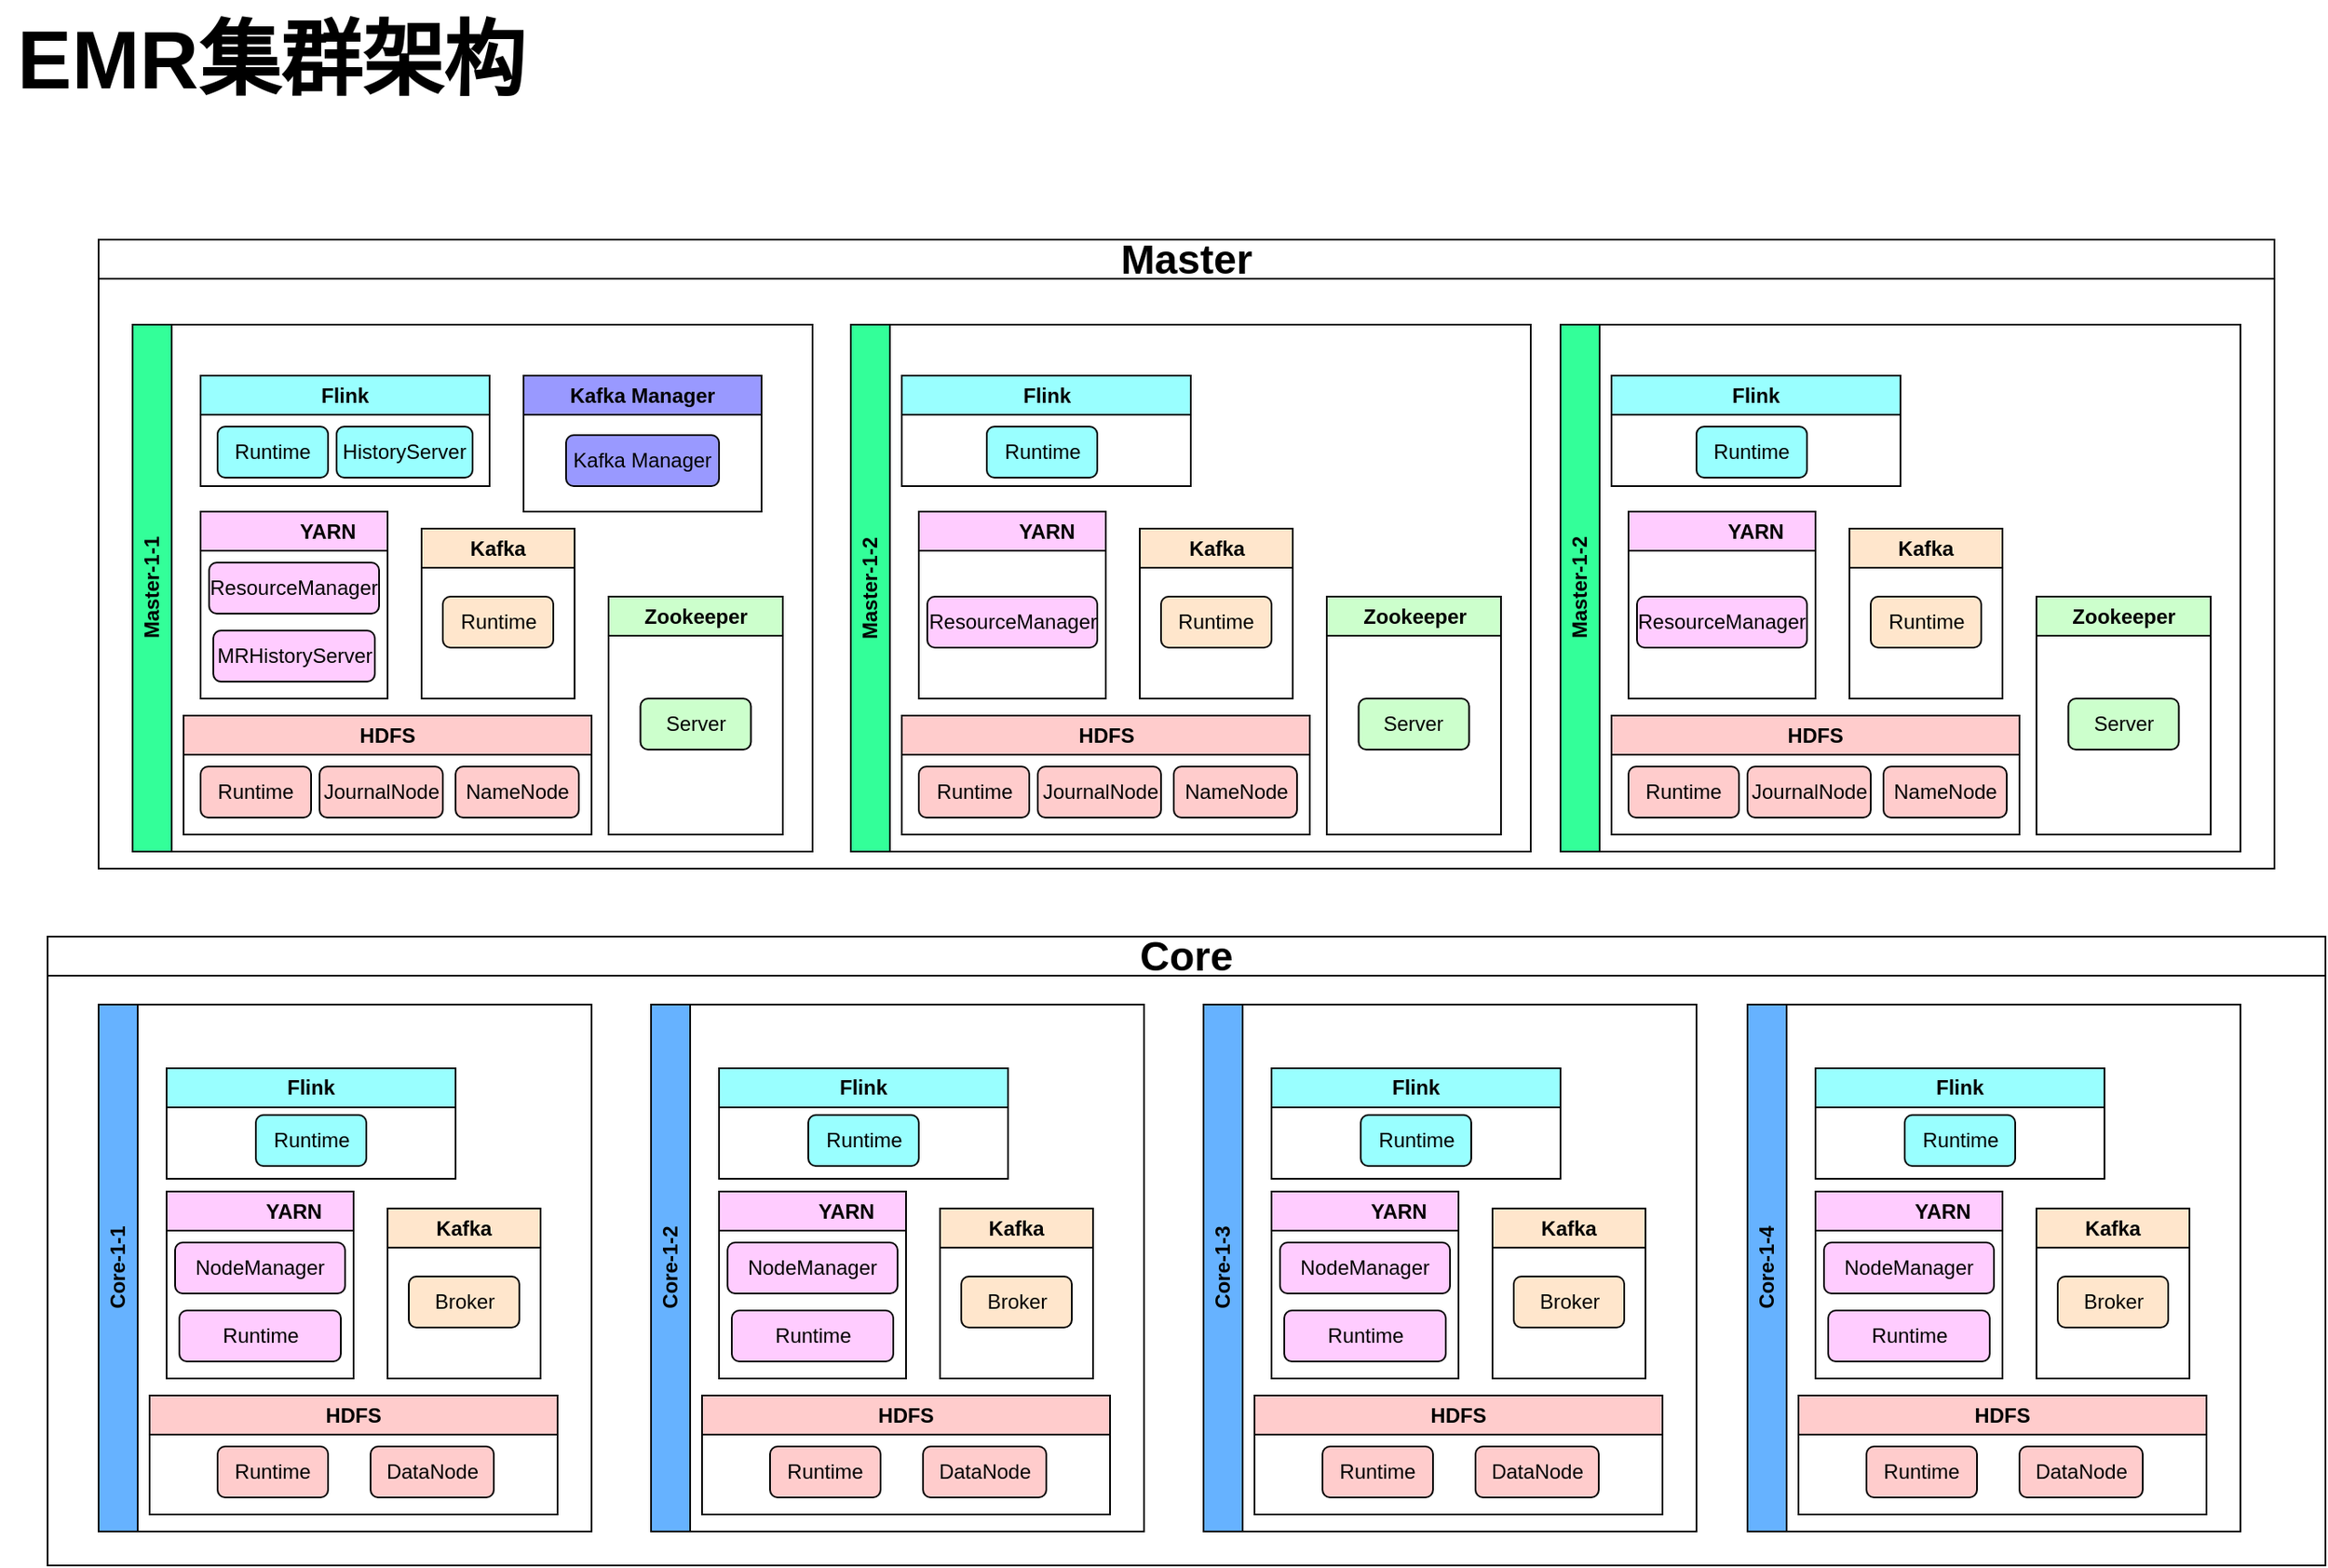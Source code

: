 <mxfile version="22.1.4" type="github">
  <diagram name="第 1 页" id="smU-jeKc8l7mdq0qI46P">
    <mxGraphModel dx="2074" dy="1118" grid="0" gridSize="10" guides="1" tooltips="1" connect="1" arrows="1" fold="1" page="1" pageScale="1" pageWidth="850" pageHeight="1100" math="0" shadow="0">
      <root>
        <mxCell id="0" />
        <mxCell id="1" parent="0" />
        <mxCell id="wMlx9_lM4v91r2jznS0o-188" value="&lt;font style=&quot;font-size: 24px;&quot;&gt;Master&lt;/font&gt;" style="swimlane;whiteSpace=wrap;html=1;" vertex="1" parent="1">
          <mxGeometry x="150" y="450" width="1280" height="370" as="geometry" />
        </mxCell>
        <mxCell id="wMlx9_lM4v91r2jznS0o-19" value="Master-1-1" style="swimlane;horizontal=0;whiteSpace=wrap;html=1;fillColor=#33FF99;" vertex="1" parent="wMlx9_lM4v91r2jznS0o-188">
          <mxGeometry x="20" y="50" width="400" height="310" as="geometry" />
        </mxCell>
        <mxCell id="wMlx9_lM4v91r2jznS0o-66" value="HDFS" style="swimlane;whiteSpace=wrap;html=1;fillColor=#FFCCCC;" vertex="1" parent="wMlx9_lM4v91r2jznS0o-19">
          <mxGeometry x="30" y="230" width="240" height="70" as="geometry" />
        </mxCell>
        <mxCell id="wMlx9_lM4v91r2jznS0o-67" value="Runtime" style="rounded=1;whiteSpace=wrap;html=1;fillColor=#FFCCCC;" vertex="1" parent="wMlx9_lM4v91r2jznS0o-66">
          <mxGeometry x="10" y="30" width="65" height="30" as="geometry" />
        </mxCell>
        <mxCell id="wMlx9_lM4v91r2jznS0o-68" value="JournalNode" style="rounded=1;whiteSpace=wrap;html=1;fillColor=#FFCCCC;" vertex="1" parent="wMlx9_lM4v91r2jznS0o-66">
          <mxGeometry x="80" y="30" width="72.5" height="30" as="geometry" />
        </mxCell>
        <mxCell id="wMlx9_lM4v91r2jznS0o-69" value="NameNode" style="rounded=1;whiteSpace=wrap;html=1;fillColor=#FFCCCC;" vertex="1" parent="wMlx9_lM4v91r2jznS0o-66">
          <mxGeometry x="160" y="30" width="72.5" height="30" as="geometry" />
        </mxCell>
        <mxCell id="wMlx9_lM4v91r2jznS0o-72" value="&lt;blockquote style=&quot;margin: 0 0 0 40px; border: none; padding: 0px;&quot;&gt;YARN&lt;/blockquote&gt;" style="swimlane;whiteSpace=wrap;html=1;align=center;fillColor=#FFCCFF;" vertex="1" parent="wMlx9_lM4v91r2jznS0o-19">
          <mxGeometry x="40" y="110" width="110" height="110" as="geometry" />
        </mxCell>
        <mxCell id="wMlx9_lM4v91r2jznS0o-71" value="ResourceManager" style="rounded=1;whiteSpace=wrap;html=1;fillColor=#FFCCFF;" vertex="1" parent="wMlx9_lM4v91r2jznS0o-72">
          <mxGeometry x="5" y="30" width="100" height="30" as="geometry" />
        </mxCell>
        <mxCell id="wMlx9_lM4v91r2jznS0o-70" value="MRHistoryServer" style="rounded=1;whiteSpace=wrap;html=1;fillColor=#FFCCFF;" vertex="1" parent="wMlx9_lM4v91r2jznS0o-72">
          <mxGeometry x="7.5" y="70" width="95" height="30" as="geometry" />
        </mxCell>
        <mxCell id="wMlx9_lM4v91r2jznS0o-73" value="Kafka" style="swimlane;whiteSpace=wrap;html=1;fillColor=#FFE6CC;" vertex="1" parent="wMlx9_lM4v91r2jznS0o-19">
          <mxGeometry x="170" y="120" width="90" height="100" as="geometry" />
        </mxCell>
        <mxCell id="wMlx9_lM4v91r2jznS0o-75" value="Runtime" style="rounded=1;whiteSpace=wrap;html=1;fillColor=#FFE6CC;" vertex="1" parent="wMlx9_lM4v91r2jznS0o-73">
          <mxGeometry x="12.5" y="40" width="65" height="30" as="geometry" />
        </mxCell>
        <mxCell id="wMlx9_lM4v91r2jznS0o-41" value="Kafka Manager" style="swimlane;whiteSpace=wrap;html=1;fillColor=#9999FF;" vertex="1" parent="wMlx9_lM4v91r2jznS0o-19">
          <mxGeometry x="230" y="30" width="140" height="80" as="geometry" />
        </mxCell>
        <mxCell id="wMlx9_lM4v91r2jznS0o-42" value="Kafka Manager" style="rounded=1;whiteSpace=wrap;html=1;fillColor=#9999FF;" vertex="1" parent="wMlx9_lM4v91r2jznS0o-41">
          <mxGeometry x="25" y="35" width="90" height="30" as="geometry" />
        </mxCell>
        <mxCell id="wMlx9_lM4v91r2jznS0o-64" value="Zookeeper" style="swimlane;whiteSpace=wrap;html=1;fillColor=#CCFFCC;" vertex="1" parent="wMlx9_lM4v91r2jznS0o-19">
          <mxGeometry x="280" y="160" width="102.5" height="140" as="geometry" />
        </mxCell>
        <mxCell id="wMlx9_lM4v91r2jznS0o-65" value="Server" style="rounded=1;whiteSpace=wrap;html=1;fillColor=#CCFFCC;" vertex="1" parent="wMlx9_lM4v91r2jznS0o-64">
          <mxGeometry x="18.75" y="60" width="65" height="30" as="geometry" />
        </mxCell>
        <mxCell id="wMlx9_lM4v91r2jznS0o-126" value="Flink" style="swimlane;whiteSpace=wrap;html=1;fillColor=#99FFFF;" vertex="1" parent="wMlx9_lM4v91r2jznS0o-19">
          <mxGeometry x="40" y="30" width="170" height="65" as="geometry" />
        </mxCell>
        <mxCell id="wMlx9_lM4v91r2jznS0o-127" value="Runtime" style="rounded=1;whiteSpace=wrap;html=1;fillColor=#99FFFF;" vertex="1" parent="wMlx9_lM4v91r2jznS0o-126">
          <mxGeometry x="10" y="30" width="65" height="30" as="geometry" />
        </mxCell>
        <mxCell id="wMlx9_lM4v91r2jznS0o-128" value="HistoryServer" style="rounded=1;whiteSpace=wrap;html=1;fillColor=#99FFFF;" vertex="1" parent="wMlx9_lM4v91r2jznS0o-126">
          <mxGeometry x="80" y="30" width="80" height="30" as="geometry" />
        </mxCell>
        <mxCell id="wMlx9_lM4v91r2jznS0o-125" value="Master-1-2" style="swimlane;horizontal=0;whiteSpace=wrap;html=1;fillColor=#33FF99;" vertex="1" parent="wMlx9_lM4v91r2jznS0o-188">
          <mxGeometry x="442.5" y="50" width="400" height="310" as="geometry" />
        </mxCell>
        <mxCell id="wMlx9_lM4v91r2jznS0o-129" value="HDFS" style="swimlane;whiteSpace=wrap;html=1;fillColor=#FFCCCC;" vertex="1" parent="wMlx9_lM4v91r2jznS0o-125">
          <mxGeometry x="30" y="230" width="240" height="70" as="geometry" />
        </mxCell>
        <mxCell id="wMlx9_lM4v91r2jznS0o-130" value="Runtime" style="rounded=1;whiteSpace=wrap;html=1;fillColor=#FFCCCC;" vertex="1" parent="wMlx9_lM4v91r2jznS0o-129">
          <mxGeometry x="10" y="30" width="65" height="30" as="geometry" />
        </mxCell>
        <mxCell id="wMlx9_lM4v91r2jznS0o-131" value="JournalNode" style="rounded=1;whiteSpace=wrap;html=1;fillColor=#FFCCCC;" vertex="1" parent="wMlx9_lM4v91r2jznS0o-129">
          <mxGeometry x="80" y="30" width="72.5" height="30" as="geometry" />
        </mxCell>
        <mxCell id="wMlx9_lM4v91r2jznS0o-132" value="NameNode" style="rounded=1;whiteSpace=wrap;html=1;fillColor=#FFCCCC;" vertex="1" parent="wMlx9_lM4v91r2jznS0o-129">
          <mxGeometry x="160" y="30" width="72.5" height="30" as="geometry" />
        </mxCell>
        <mxCell id="wMlx9_lM4v91r2jznS0o-133" value="&lt;blockquote style=&quot;margin: 0 0 0 40px; border: none; padding: 0px;&quot;&gt;YARN&lt;/blockquote&gt;" style="swimlane;whiteSpace=wrap;html=1;align=center;fillColor=#FFCCFF;" vertex="1" parent="wMlx9_lM4v91r2jznS0o-125">
          <mxGeometry x="40" y="110" width="110" height="110" as="geometry" />
        </mxCell>
        <mxCell id="wMlx9_lM4v91r2jznS0o-134" value="ResourceManager" style="rounded=1;whiteSpace=wrap;html=1;fillColor=#FFCCFF;" vertex="1" parent="wMlx9_lM4v91r2jznS0o-133">
          <mxGeometry x="5" y="50" width="100" height="30" as="geometry" />
        </mxCell>
        <mxCell id="wMlx9_lM4v91r2jznS0o-136" value="Kafka" style="swimlane;whiteSpace=wrap;html=1;fillColor=#FFE6CC;" vertex="1" parent="wMlx9_lM4v91r2jznS0o-125">
          <mxGeometry x="170" y="120" width="90" height="100" as="geometry" />
        </mxCell>
        <mxCell id="wMlx9_lM4v91r2jznS0o-137" value="Runtime" style="rounded=1;whiteSpace=wrap;html=1;fillColor=#FFE6CC;" vertex="1" parent="wMlx9_lM4v91r2jznS0o-136">
          <mxGeometry x="12.5" y="40" width="65" height="30" as="geometry" />
        </mxCell>
        <mxCell id="wMlx9_lM4v91r2jznS0o-140" value="Zookeeper" style="swimlane;whiteSpace=wrap;html=1;fillColor=#CCFFCC;" vertex="1" parent="wMlx9_lM4v91r2jznS0o-125">
          <mxGeometry x="280" y="160" width="102.5" height="140" as="geometry" />
        </mxCell>
        <mxCell id="wMlx9_lM4v91r2jznS0o-141" value="Server" style="rounded=1;whiteSpace=wrap;html=1;fillColor=#CCFFCC;" vertex="1" parent="wMlx9_lM4v91r2jznS0o-140">
          <mxGeometry x="18.75" y="60" width="65" height="30" as="geometry" />
        </mxCell>
        <mxCell id="wMlx9_lM4v91r2jznS0o-34" value="Flink" style="swimlane;whiteSpace=wrap;html=1;fillColor=#99FFFF;" vertex="1" parent="wMlx9_lM4v91r2jznS0o-125">
          <mxGeometry x="30" y="30" width="170" height="65" as="geometry" />
        </mxCell>
        <mxCell id="wMlx9_lM4v91r2jznS0o-16" value="Runtime" style="rounded=1;whiteSpace=wrap;html=1;fillColor=#99FFFF;" vertex="1" parent="wMlx9_lM4v91r2jznS0o-34">
          <mxGeometry x="50" y="30" width="65" height="30" as="geometry" />
        </mxCell>
        <mxCell id="wMlx9_lM4v91r2jznS0o-142" value="Master-1-2" style="swimlane;horizontal=0;whiteSpace=wrap;html=1;fillColor=#33FF99;" vertex="1" parent="wMlx9_lM4v91r2jznS0o-188">
          <mxGeometry x="860" y="50" width="400" height="310" as="geometry" />
        </mxCell>
        <mxCell id="wMlx9_lM4v91r2jznS0o-143" value="HDFS" style="swimlane;whiteSpace=wrap;html=1;fillColor=#FFCCCC;" vertex="1" parent="wMlx9_lM4v91r2jznS0o-142">
          <mxGeometry x="30" y="230" width="240" height="70" as="geometry" />
        </mxCell>
        <mxCell id="wMlx9_lM4v91r2jznS0o-144" value="Runtime" style="rounded=1;whiteSpace=wrap;html=1;fillColor=#FFCCCC;" vertex="1" parent="wMlx9_lM4v91r2jznS0o-143">
          <mxGeometry x="10" y="30" width="65" height="30" as="geometry" />
        </mxCell>
        <mxCell id="wMlx9_lM4v91r2jznS0o-145" value="JournalNode" style="rounded=1;whiteSpace=wrap;html=1;fillColor=#FFCCCC;" vertex="1" parent="wMlx9_lM4v91r2jznS0o-143">
          <mxGeometry x="80" y="30" width="72.5" height="30" as="geometry" />
        </mxCell>
        <mxCell id="wMlx9_lM4v91r2jznS0o-146" value="NameNode" style="rounded=1;whiteSpace=wrap;html=1;fillColor=#FFCCCC;" vertex="1" parent="wMlx9_lM4v91r2jznS0o-143">
          <mxGeometry x="160" y="30" width="72.5" height="30" as="geometry" />
        </mxCell>
        <mxCell id="wMlx9_lM4v91r2jznS0o-147" value="&lt;blockquote style=&quot;margin: 0 0 0 40px; border: none; padding: 0px;&quot;&gt;YARN&lt;/blockquote&gt;" style="swimlane;whiteSpace=wrap;html=1;align=center;fillColor=#FFCCFF;" vertex="1" parent="wMlx9_lM4v91r2jznS0o-142">
          <mxGeometry x="40" y="110" width="110" height="110" as="geometry" />
        </mxCell>
        <mxCell id="wMlx9_lM4v91r2jznS0o-148" value="ResourceManager" style="rounded=1;whiteSpace=wrap;html=1;fillColor=#FFCCFF;" vertex="1" parent="wMlx9_lM4v91r2jznS0o-147">
          <mxGeometry x="5" y="50" width="100" height="30" as="geometry" />
        </mxCell>
        <mxCell id="wMlx9_lM4v91r2jznS0o-149" value="Kafka" style="swimlane;whiteSpace=wrap;html=1;fillColor=#FFE6CC;" vertex="1" parent="wMlx9_lM4v91r2jznS0o-142">
          <mxGeometry x="170" y="120" width="90" height="100" as="geometry" />
        </mxCell>
        <mxCell id="wMlx9_lM4v91r2jznS0o-150" value="Runtime" style="rounded=1;whiteSpace=wrap;html=1;fillColor=#FFE6CC;" vertex="1" parent="wMlx9_lM4v91r2jznS0o-149">
          <mxGeometry x="12.5" y="40" width="65" height="30" as="geometry" />
        </mxCell>
        <mxCell id="wMlx9_lM4v91r2jznS0o-151" value="Zookeeper" style="swimlane;whiteSpace=wrap;html=1;fillColor=#CCFFCC;" vertex="1" parent="wMlx9_lM4v91r2jznS0o-142">
          <mxGeometry x="280" y="160" width="102.5" height="140" as="geometry" />
        </mxCell>
        <mxCell id="wMlx9_lM4v91r2jznS0o-152" value="Server" style="rounded=1;whiteSpace=wrap;html=1;fillColor=#CCFFCC;" vertex="1" parent="wMlx9_lM4v91r2jznS0o-151">
          <mxGeometry x="18.75" y="60" width="65" height="30" as="geometry" />
        </mxCell>
        <mxCell id="wMlx9_lM4v91r2jznS0o-153" value="Flink" style="swimlane;whiteSpace=wrap;html=1;fillColor=#99FFFF;" vertex="1" parent="wMlx9_lM4v91r2jznS0o-142">
          <mxGeometry x="30" y="30" width="170" height="65" as="geometry" />
        </mxCell>
        <mxCell id="wMlx9_lM4v91r2jznS0o-154" value="Runtime" style="rounded=1;whiteSpace=wrap;html=1;fillColor=#99FFFF;" vertex="1" parent="wMlx9_lM4v91r2jznS0o-153">
          <mxGeometry x="50" y="30" width="65" height="30" as="geometry" />
        </mxCell>
        <mxCell id="wMlx9_lM4v91r2jznS0o-189" value="&lt;font style=&quot;font-size: 24px;&quot;&gt;Core&lt;/font&gt;" style="swimlane;whiteSpace=wrap;html=1;" vertex="1" parent="1">
          <mxGeometry x="120" y="860" width="1340" height="370" as="geometry" />
        </mxCell>
        <mxCell id="wMlx9_lM4v91r2jznS0o-106" value="Core-1-1" style="swimlane;horizontal=0;whiteSpace=wrap;html=1;fillColor=#66B2FF;" vertex="1" parent="wMlx9_lM4v91r2jznS0o-189">
          <mxGeometry x="30" y="40" width="290" height="310" as="geometry" />
        </mxCell>
        <mxCell id="wMlx9_lM4v91r2jznS0o-107" value="Flink" style="swimlane;whiteSpace=wrap;html=1;fillColor=#99FFFF;" vertex="1" parent="wMlx9_lM4v91r2jznS0o-106">
          <mxGeometry x="40" y="37.5" width="170" height="65" as="geometry" />
        </mxCell>
        <mxCell id="wMlx9_lM4v91r2jznS0o-108" value="Runtime" style="rounded=1;whiteSpace=wrap;html=1;fillColor=#99FFFF;" vertex="1" parent="wMlx9_lM4v91r2jznS0o-107">
          <mxGeometry x="52.5" y="27.5" width="65" height="30" as="geometry" />
        </mxCell>
        <mxCell id="wMlx9_lM4v91r2jznS0o-110" value="HDFS" style="swimlane;whiteSpace=wrap;html=1;fillColor=#FFCCCC;" vertex="1" parent="wMlx9_lM4v91r2jznS0o-106">
          <mxGeometry x="30" y="230" width="240" height="70" as="geometry" />
        </mxCell>
        <mxCell id="wMlx9_lM4v91r2jznS0o-111" value="Runtime" style="rounded=1;whiteSpace=wrap;html=1;fillColor=#FFCCCC;" vertex="1" parent="wMlx9_lM4v91r2jznS0o-110">
          <mxGeometry x="40" y="30" width="65" height="30" as="geometry" />
        </mxCell>
        <mxCell id="wMlx9_lM4v91r2jznS0o-113" value="DataNode" style="rounded=1;whiteSpace=wrap;html=1;fillColor=#FFCCCC;" vertex="1" parent="wMlx9_lM4v91r2jznS0o-110">
          <mxGeometry x="130" y="30" width="72.5" height="30" as="geometry" />
        </mxCell>
        <mxCell id="wMlx9_lM4v91r2jznS0o-114" value="&lt;blockquote style=&quot;margin: 0 0 0 40px; border: none; padding: 0px;&quot;&gt;YARN&lt;/blockquote&gt;" style="swimlane;whiteSpace=wrap;html=1;align=center;fillColor=#FFCCFF;" vertex="1" parent="wMlx9_lM4v91r2jznS0o-106">
          <mxGeometry x="40" y="110" width="110" height="110" as="geometry" />
        </mxCell>
        <mxCell id="wMlx9_lM4v91r2jznS0o-115" value="NodeManager" style="rounded=1;whiteSpace=wrap;html=1;fillColor=#FFCCFF;" vertex="1" parent="wMlx9_lM4v91r2jznS0o-114">
          <mxGeometry x="5" y="30" width="100" height="30" as="geometry" />
        </mxCell>
        <mxCell id="wMlx9_lM4v91r2jznS0o-116" value="Runtime" style="rounded=1;whiteSpace=wrap;html=1;fillColor=#FFCCFF;" vertex="1" parent="wMlx9_lM4v91r2jznS0o-114">
          <mxGeometry x="7.5" y="70" width="95" height="30" as="geometry" />
        </mxCell>
        <mxCell id="wMlx9_lM4v91r2jznS0o-117" value="Kafka" style="swimlane;whiteSpace=wrap;html=1;fillColor=#FFE6CC;" vertex="1" parent="wMlx9_lM4v91r2jznS0o-106">
          <mxGeometry x="170" y="120" width="90" height="100" as="geometry" />
        </mxCell>
        <mxCell id="wMlx9_lM4v91r2jznS0o-118" value="Broker" style="rounded=1;whiteSpace=wrap;html=1;fillColor=#FFE6CC;" vertex="1" parent="wMlx9_lM4v91r2jznS0o-117">
          <mxGeometry x="12.5" y="40" width="65" height="30" as="geometry" />
        </mxCell>
        <mxCell id="wMlx9_lM4v91r2jznS0o-155" value="Core-1-2" style="swimlane;horizontal=0;whiteSpace=wrap;html=1;fillColor=#66B2FF;" vertex="1" parent="wMlx9_lM4v91r2jznS0o-189">
          <mxGeometry x="355" y="40" width="290" height="310" as="geometry" />
        </mxCell>
        <mxCell id="wMlx9_lM4v91r2jznS0o-156" value="Flink" style="swimlane;whiteSpace=wrap;html=1;fillColor=#99FFFF;" vertex="1" parent="wMlx9_lM4v91r2jznS0o-155">
          <mxGeometry x="40" y="37.5" width="170" height="65" as="geometry" />
        </mxCell>
        <mxCell id="wMlx9_lM4v91r2jznS0o-157" value="Runtime" style="rounded=1;whiteSpace=wrap;html=1;fillColor=#99FFFF;" vertex="1" parent="wMlx9_lM4v91r2jznS0o-156">
          <mxGeometry x="52.5" y="27.5" width="65" height="30" as="geometry" />
        </mxCell>
        <mxCell id="wMlx9_lM4v91r2jznS0o-158" value="HDFS" style="swimlane;whiteSpace=wrap;html=1;fillColor=#FFCCCC;" vertex="1" parent="wMlx9_lM4v91r2jznS0o-155">
          <mxGeometry x="30" y="230" width="240" height="70" as="geometry" />
        </mxCell>
        <mxCell id="wMlx9_lM4v91r2jznS0o-159" value="Runtime" style="rounded=1;whiteSpace=wrap;html=1;fillColor=#FFCCCC;" vertex="1" parent="wMlx9_lM4v91r2jznS0o-158">
          <mxGeometry x="40" y="30" width="65" height="30" as="geometry" />
        </mxCell>
        <mxCell id="wMlx9_lM4v91r2jznS0o-160" value="DataNode" style="rounded=1;whiteSpace=wrap;html=1;fillColor=#FFCCCC;" vertex="1" parent="wMlx9_lM4v91r2jznS0o-158">
          <mxGeometry x="130" y="30" width="72.5" height="30" as="geometry" />
        </mxCell>
        <mxCell id="wMlx9_lM4v91r2jznS0o-161" value="&lt;blockquote style=&quot;margin: 0 0 0 40px; border: none; padding: 0px;&quot;&gt;YARN&lt;/blockquote&gt;" style="swimlane;whiteSpace=wrap;html=1;align=center;fillColor=#FFCCFF;" vertex="1" parent="wMlx9_lM4v91r2jznS0o-155">
          <mxGeometry x="40" y="110" width="110" height="110" as="geometry" />
        </mxCell>
        <mxCell id="wMlx9_lM4v91r2jznS0o-162" value="NodeManager" style="rounded=1;whiteSpace=wrap;html=1;fillColor=#FFCCFF;" vertex="1" parent="wMlx9_lM4v91r2jznS0o-161">
          <mxGeometry x="5" y="30" width="100" height="30" as="geometry" />
        </mxCell>
        <mxCell id="wMlx9_lM4v91r2jznS0o-163" value="Runtime" style="rounded=1;whiteSpace=wrap;html=1;fillColor=#FFCCFF;" vertex="1" parent="wMlx9_lM4v91r2jznS0o-161">
          <mxGeometry x="7.5" y="70" width="95" height="30" as="geometry" />
        </mxCell>
        <mxCell id="wMlx9_lM4v91r2jznS0o-164" value="Kafka" style="swimlane;whiteSpace=wrap;html=1;fillColor=#FFE6CC;" vertex="1" parent="wMlx9_lM4v91r2jznS0o-155">
          <mxGeometry x="170" y="120" width="90" height="100" as="geometry" />
        </mxCell>
        <mxCell id="wMlx9_lM4v91r2jznS0o-165" value="Broker" style="rounded=1;whiteSpace=wrap;html=1;fillColor=#FFE6CC;" vertex="1" parent="wMlx9_lM4v91r2jznS0o-164">
          <mxGeometry x="12.5" y="40" width="65" height="30" as="geometry" />
        </mxCell>
        <mxCell id="wMlx9_lM4v91r2jznS0o-166" value="Core-1-3" style="swimlane;horizontal=0;whiteSpace=wrap;html=1;fillColor=#66B2FF;" vertex="1" parent="wMlx9_lM4v91r2jznS0o-189">
          <mxGeometry x="680" y="40" width="290" height="310" as="geometry" />
        </mxCell>
        <mxCell id="wMlx9_lM4v91r2jznS0o-167" value="Flink" style="swimlane;whiteSpace=wrap;html=1;fillColor=#99FFFF;" vertex="1" parent="wMlx9_lM4v91r2jznS0o-166">
          <mxGeometry x="40" y="37.5" width="170" height="65" as="geometry" />
        </mxCell>
        <mxCell id="wMlx9_lM4v91r2jznS0o-168" value="Runtime" style="rounded=1;whiteSpace=wrap;html=1;fillColor=#99FFFF;" vertex="1" parent="wMlx9_lM4v91r2jznS0o-167">
          <mxGeometry x="52.5" y="27.5" width="65" height="30" as="geometry" />
        </mxCell>
        <mxCell id="wMlx9_lM4v91r2jznS0o-169" value="HDFS" style="swimlane;whiteSpace=wrap;html=1;fillColor=#FFCCCC;" vertex="1" parent="wMlx9_lM4v91r2jznS0o-166">
          <mxGeometry x="30" y="230" width="240" height="70" as="geometry" />
        </mxCell>
        <mxCell id="wMlx9_lM4v91r2jznS0o-170" value="Runtime" style="rounded=1;whiteSpace=wrap;html=1;fillColor=#FFCCCC;" vertex="1" parent="wMlx9_lM4v91r2jznS0o-169">
          <mxGeometry x="40" y="30" width="65" height="30" as="geometry" />
        </mxCell>
        <mxCell id="wMlx9_lM4v91r2jznS0o-171" value="DataNode" style="rounded=1;whiteSpace=wrap;html=1;fillColor=#FFCCCC;" vertex="1" parent="wMlx9_lM4v91r2jznS0o-169">
          <mxGeometry x="130" y="30" width="72.5" height="30" as="geometry" />
        </mxCell>
        <mxCell id="wMlx9_lM4v91r2jznS0o-172" value="&lt;blockquote style=&quot;margin: 0 0 0 40px; border: none; padding: 0px;&quot;&gt;YARN&lt;/blockquote&gt;" style="swimlane;whiteSpace=wrap;html=1;align=center;fillColor=#FFCCFF;" vertex="1" parent="wMlx9_lM4v91r2jznS0o-166">
          <mxGeometry x="40" y="110" width="110" height="110" as="geometry" />
        </mxCell>
        <mxCell id="wMlx9_lM4v91r2jznS0o-173" value="NodeManager" style="rounded=1;whiteSpace=wrap;html=1;fillColor=#FFCCFF;" vertex="1" parent="wMlx9_lM4v91r2jznS0o-172">
          <mxGeometry x="5" y="30" width="100" height="30" as="geometry" />
        </mxCell>
        <mxCell id="wMlx9_lM4v91r2jznS0o-174" value="Runtime" style="rounded=1;whiteSpace=wrap;html=1;fillColor=#FFCCFF;" vertex="1" parent="wMlx9_lM4v91r2jznS0o-172">
          <mxGeometry x="7.5" y="70" width="95" height="30" as="geometry" />
        </mxCell>
        <mxCell id="wMlx9_lM4v91r2jznS0o-175" value="Kafka" style="swimlane;whiteSpace=wrap;html=1;fillColor=#FFE6CC;" vertex="1" parent="wMlx9_lM4v91r2jznS0o-166">
          <mxGeometry x="170" y="120" width="90" height="100" as="geometry" />
        </mxCell>
        <mxCell id="wMlx9_lM4v91r2jznS0o-176" value="Broker" style="rounded=1;whiteSpace=wrap;html=1;fillColor=#FFE6CC;" vertex="1" parent="wMlx9_lM4v91r2jznS0o-175">
          <mxGeometry x="12.5" y="40" width="65" height="30" as="geometry" />
        </mxCell>
        <mxCell id="wMlx9_lM4v91r2jznS0o-177" value="Core-1-4" style="swimlane;horizontal=0;whiteSpace=wrap;html=1;fillColor=#66B2FF;" vertex="1" parent="wMlx9_lM4v91r2jznS0o-189">
          <mxGeometry x="1000" y="40" width="290" height="310" as="geometry" />
        </mxCell>
        <mxCell id="wMlx9_lM4v91r2jznS0o-178" value="Flink" style="swimlane;whiteSpace=wrap;html=1;fillColor=#99FFFF;" vertex="1" parent="wMlx9_lM4v91r2jznS0o-177">
          <mxGeometry x="40" y="37.5" width="170" height="65" as="geometry" />
        </mxCell>
        <mxCell id="wMlx9_lM4v91r2jznS0o-179" value="Runtime" style="rounded=1;whiteSpace=wrap;html=1;fillColor=#99FFFF;" vertex="1" parent="wMlx9_lM4v91r2jznS0o-178">
          <mxGeometry x="52.5" y="27.5" width="65" height="30" as="geometry" />
        </mxCell>
        <mxCell id="wMlx9_lM4v91r2jznS0o-180" value="HDFS" style="swimlane;whiteSpace=wrap;html=1;fillColor=#FFCCCC;" vertex="1" parent="wMlx9_lM4v91r2jznS0o-177">
          <mxGeometry x="30" y="230" width="240" height="70" as="geometry" />
        </mxCell>
        <mxCell id="wMlx9_lM4v91r2jznS0o-181" value="Runtime" style="rounded=1;whiteSpace=wrap;html=1;fillColor=#FFCCCC;" vertex="1" parent="wMlx9_lM4v91r2jznS0o-180">
          <mxGeometry x="40" y="30" width="65" height="30" as="geometry" />
        </mxCell>
        <mxCell id="wMlx9_lM4v91r2jznS0o-182" value="DataNode" style="rounded=1;whiteSpace=wrap;html=1;fillColor=#FFCCCC;" vertex="1" parent="wMlx9_lM4v91r2jznS0o-180">
          <mxGeometry x="130" y="30" width="72.5" height="30" as="geometry" />
        </mxCell>
        <mxCell id="wMlx9_lM4v91r2jznS0o-183" value="&lt;blockquote style=&quot;margin: 0 0 0 40px; border: none; padding: 0px;&quot;&gt;YARN&lt;/blockquote&gt;" style="swimlane;whiteSpace=wrap;html=1;align=center;fillColor=#FFCCFF;" vertex="1" parent="wMlx9_lM4v91r2jznS0o-177">
          <mxGeometry x="40" y="110" width="110" height="110" as="geometry" />
        </mxCell>
        <mxCell id="wMlx9_lM4v91r2jznS0o-184" value="NodeManager" style="rounded=1;whiteSpace=wrap;html=1;fillColor=#FFCCFF;" vertex="1" parent="wMlx9_lM4v91r2jznS0o-183">
          <mxGeometry x="5" y="30" width="100" height="30" as="geometry" />
        </mxCell>
        <mxCell id="wMlx9_lM4v91r2jznS0o-185" value="Runtime" style="rounded=1;whiteSpace=wrap;html=1;fillColor=#FFCCFF;" vertex="1" parent="wMlx9_lM4v91r2jznS0o-183">
          <mxGeometry x="7.5" y="70" width="95" height="30" as="geometry" />
        </mxCell>
        <mxCell id="wMlx9_lM4v91r2jznS0o-186" value="Kafka" style="swimlane;whiteSpace=wrap;html=1;fillColor=#FFE6CC;" vertex="1" parent="wMlx9_lM4v91r2jznS0o-177">
          <mxGeometry x="170" y="120" width="90" height="100" as="geometry" />
        </mxCell>
        <mxCell id="wMlx9_lM4v91r2jznS0o-187" value="Broker" style="rounded=1;whiteSpace=wrap;html=1;fillColor=#FFE6CC;" vertex="1" parent="wMlx9_lM4v91r2jznS0o-186">
          <mxGeometry x="12.5" y="40" width="65" height="30" as="geometry" />
        </mxCell>
        <mxCell id="wMlx9_lM4v91r2jznS0o-190" value="&lt;font style=&quot;font-size: 48px;&quot;&gt;&lt;b&gt;EMR集群架构&lt;/b&gt;&lt;/font&gt;" style="text;html=1;align=center;verticalAlign=middle;resizable=0;points=[];autosize=1;strokeColor=none;fillColor=none;" vertex="1" parent="1">
          <mxGeometry x="92" y="309" width="317" height="70" as="geometry" />
        </mxCell>
      </root>
    </mxGraphModel>
  </diagram>
</mxfile>
